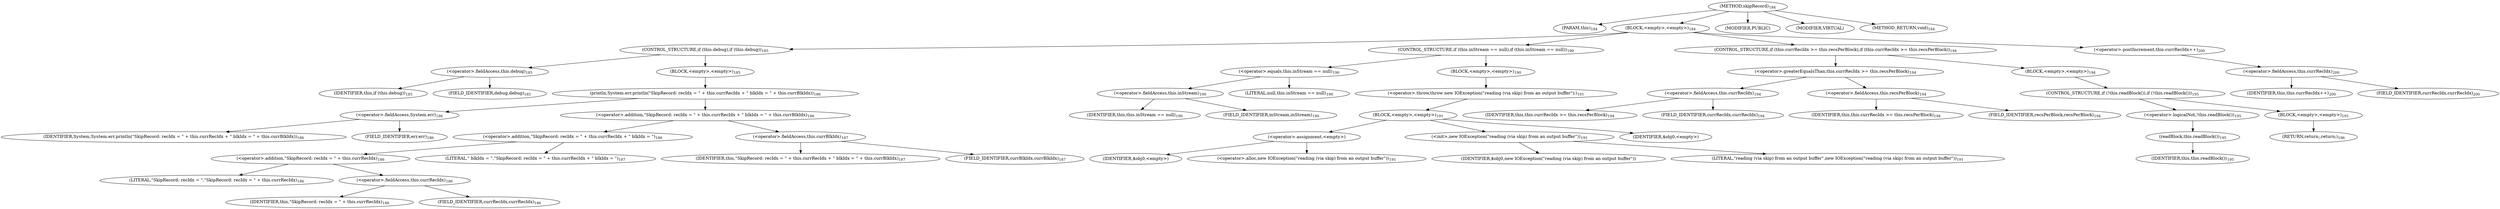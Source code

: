 digraph "skipRecord" {  
"393" [label = <(METHOD,skipRecord)<SUB>184</SUB>> ]
"43" [label = <(PARAM,this)<SUB>184</SUB>> ]
"394" [label = <(BLOCK,&lt;empty&gt;,&lt;empty&gt;)<SUB>184</SUB>> ]
"395" [label = <(CONTROL_STRUCTURE,if (this.debug),if (this.debug))<SUB>185</SUB>> ]
"396" [label = <(&lt;operator&gt;.fieldAccess,this.debug)<SUB>185</SUB>> ]
"42" [label = <(IDENTIFIER,this,if (this.debug))<SUB>185</SUB>> ]
"397" [label = <(FIELD_IDENTIFIER,debug,debug)<SUB>185</SUB>> ]
"398" [label = <(BLOCK,&lt;empty&gt;,&lt;empty&gt;)<SUB>185</SUB>> ]
"399" [label = <(println,System.err.println(&quot;SkipRecord: recIdx = &quot; + this.currRecIdx + &quot; blkIdx = &quot; + this.currBlkIdx))<SUB>186</SUB>> ]
"400" [label = <(&lt;operator&gt;.fieldAccess,System.err)<SUB>186</SUB>> ]
"401" [label = <(IDENTIFIER,System,System.err.println(&quot;SkipRecord: recIdx = &quot; + this.currRecIdx + &quot; blkIdx = &quot; + this.currBlkIdx))<SUB>186</SUB>> ]
"402" [label = <(FIELD_IDENTIFIER,err,err)<SUB>186</SUB>> ]
"403" [label = <(&lt;operator&gt;.addition,&quot;SkipRecord: recIdx = &quot; + this.currRecIdx + &quot; blkIdx = &quot; + this.currBlkIdx)<SUB>186</SUB>> ]
"404" [label = <(&lt;operator&gt;.addition,&quot;SkipRecord: recIdx = &quot; + this.currRecIdx + &quot; blkIdx = &quot;)<SUB>186</SUB>> ]
"405" [label = <(&lt;operator&gt;.addition,&quot;SkipRecord: recIdx = &quot; + this.currRecIdx)<SUB>186</SUB>> ]
"406" [label = <(LITERAL,&quot;SkipRecord: recIdx = &quot;,&quot;SkipRecord: recIdx = &quot; + this.currRecIdx)<SUB>186</SUB>> ]
"407" [label = <(&lt;operator&gt;.fieldAccess,this.currRecIdx)<SUB>186</SUB>> ]
"44" [label = <(IDENTIFIER,this,&quot;SkipRecord: recIdx = &quot; + this.currRecIdx)<SUB>186</SUB>> ]
"408" [label = <(FIELD_IDENTIFIER,currRecIdx,currRecIdx)<SUB>186</SUB>> ]
"409" [label = <(LITERAL,&quot; blkIdx = &quot;,&quot;SkipRecord: recIdx = &quot; + this.currRecIdx + &quot; blkIdx = &quot;)<SUB>187</SUB>> ]
"410" [label = <(&lt;operator&gt;.fieldAccess,this.currBlkIdx)<SUB>187</SUB>> ]
"45" [label = <(IDENTIFIER,this,&quot;SkipRecord: recIdx = &quot; + this.currRecIdx + &quot; blkIdx = &quot; + this.currBlkIdx)<SUB>187</SUB>> ]
"411" [label = <(FIELD_IDENTIFIER,currBlkIdx,currBlkIdx)<SUB>187</SUB>> ]
"412" [label = <(CONTROL_STRUCTURE,if (this.inStream == null),if (this.inStream == null))<SUB>190</SUB>> ]
"413" [label = <(&lt;operator&gt;.equals,this.inStream == null)<SUB>190</SUB>> ]
"414" [label = <(&lt;operator&gt;.fieldAccess,this.inStream)<SUB>190</SUB>> ]
"46" [label = <(IDENTIFIER,this,this.inStream == null)<SUB>190</SUB>> ]
"415" [label = <(FIELD_IDENTIFIER,inStream,inStream)<SUB>190</SUB>> ]
"416" [label = <(LITERAL,null,this.inStream == null)<SUB>190</SUB>> ]
"417" [label = <(BLOCK,&lt;empty&gt;,&lt;empty&gt;)<SUB>190</SUB>> ]
"418" [label = <(&lt;operator&gt;.throw,throw new IOException(&quot;reading (via skip) from an output buffer&quot;);)<SUB>191</SUB>> ]
"419" [label = <(BLOCK,&lt;empty&gt;,&lt;empty&gt;)<SUB>191</SUB>> ]
"420" [label = <(&lt;operator&gt;.assignment,&lt;empty&gt;)> ]
"421" [label = <(IDENTIFIER,$obj0,&lt;empty&gt;)> ]
"422" [label = <(&lt;operator&gt;.alloc,new IOException(&quot;reading (via skip) from an output buffer&quot;))<SUB>191</SUB>> ]
"423" [label = <(&lt;init&gt;,new IOException(&quot;reading (via skip) from an output buffer&quot;))<SUB>191</SUB>> ]
"424" [label = <(IDENTIFIER,$obj0,new IOException(&quot;reading (via skip) from an output buffer&quot;))> ]
"425" [label = <(LITERAL,&quot;reading (via skip) from an output buffer&quot;,new IOException(&quot;reading (via skip) from an output buffer&quot;))<SUB>191</SUB>> ]
"426" [label = <(IDENTIFIER,$obj0,&lt;empty&gt;)> ]
"427" [label = <(CONTROL_STRUCTURE,if (this.currRecIdx &gt;= this.recsPerBlock),if (this.currRecIdx &gt;= this.recsPerBlock))<SUB>194</SUB>> ]
"428" [label = <(&lt;operator&gt;.greaterEqualsThan,this.currRecIdx &gt;= this.recsPerBlock)<SUB>194</SUB>> ]
"429" [label = <(&lt;operator&gt;.fieldAccess,this.currRecIdx)<SUB>194</SUB>> ]
"47" [label = <(IDENTIFIER,this,this.currRecIdx &gt;= this.recsPerBlock)<SUB>194</SUB>> ]
"430" [label = <(FIELD_IDENTIFIER,currRecIdx,currRecIdx)<SUB>194</SUB>> ]
"431" [label = <(&lt;operator&gt;.fieldAccess,this.recsPerBlock)<SUB>194</SUB>> ]
"48" [label = <(IDENTIFIER,this,this.currRecIdx &gt;= this.recsPerBlock)<SUB>194</SUB>> ]
"432" [label = <(FIELD_IDENTIFIER,recsPerBlock,recsPerBlock)<SUB>194</SUB>> ]
"433" [label = <(BLOCK,&lt;empty&gt;,&lt;empty&gt;)<SUB>194</SUB>> ]
"434" [label = <(CONTROL_STRUCTURE,if (!this.readBlock()),if (!this.readBlock()))<SUB>195</SUB>> ]
"435" [label = <(&lt;operator&gt;.logicalNot,!this.readBlock())<SUB>195</SUB>> ]
"436" [label = <(readBlock,this.readBlock())<SUB>195</SUB>> ]
"49" [label = <(IDENTIFIER,this,this.readBlock())<SUB>195</SUB>> ]
"437" [label = <(BLOCK,&lt;empty&gt;,&lt;empty&gt;)<SUB>195</SUB>> ]
"438" [label = <(RETURN,return;,return;)<SUB>196</SUB>> ]
"439" [label = <(&lt;operator&gt;.postIncrement,this.currRecIdx++)<SUB>200</SUB>> ]
"440" [label = <(&lt;operator&gt;.fieldAccess,this.currRecIdx)<SUB>200</SUB>> ]
"50" [label = <(IDENTIFIER,this,this.currRecIdx++)<SUB>200</SUB>> ]
"441" [label = <(FIELD_IDENTIFIER,currRecIdx,currRecIdx)<SUB>200</SUB>> ]
"442" [label = <(MODIFIER,PUBLIC)> ]
"443" [label = <(MODIFIER,VIRTUAL)> ]
"444" [label = <(METHOD_RETURN,void)<SUB>184</SUB>> ]
  "393" -> "43" 
  "393" -> "394" 
  "393" -> "442" 
  "393" -> "443" 
  "393" -> "444" 
  "394" -> "395" 
  "394" -> "412" 
  "394" -> "427" 
  "394" -> "439" 
  "395" -> "396" 
  "395" -> "398" 
  "396" -> "42" 
  "396" -> "397" 
  "398" -> "399" 
  "399" -> "400" 
  "399" -> "403" 
  "400" -> "401" 
  "400" -> "402" 
  "403" -> "404" 
  "403" -> "410" 
  "404" -> "405" 
  "404" -> "409" 
  "405" -> "406" 
  "405" -> "407" 
  "407" -> "44" 
  "407" -> "408" 
  "410" -> "45" 
  "410" -> "411" 
  "412" -> "413" 
  "412" -> "417" 
  "413" -> "414" 
  "413" -> "416" 
  "414" -> "46" 
  "414" -> "415" 
  "417" -> "418" 
  "418" -> "419" 
  "419" -> "420" 
  "419" -> "423" 
  "419" -> "426" 
  "420" -> "421" 
  "420" -> "422" 
  "423" -> "424" 
  "423" -> "425" 
  "427" -> "428" 
  "427" -> "433" 
  "428" -> "429" 
  "428" -> "431" 
  "429" -> "47" 
  "429" -> "430" 
  "431" -> "48" 
  "431" -> "432" 
  "433" -> "434" 
  "434" -> "435" 
  "434" -> "437" 
  "435" -> "436" 
  "436" -> "49" 
  "437" -> "438" 
  "439" -> "440" 
  "440" -> "50" 
  "440" -> "441" 
}
